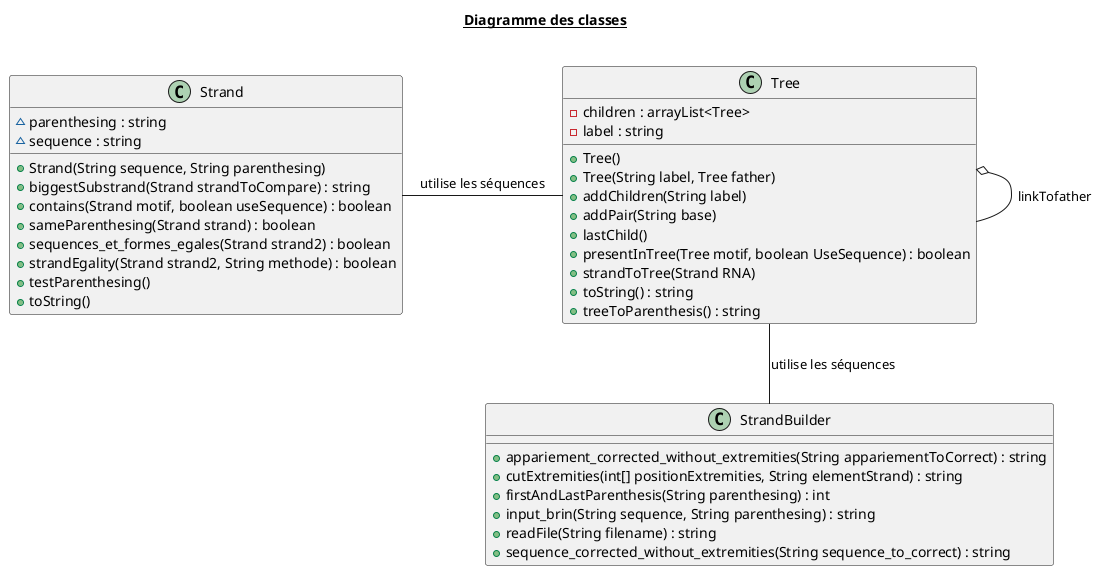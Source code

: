 @startuml

title __Diagramme des classes__\n

  

    class Strand {
        ~ parenthesing : string
        ~ sequence : string
        + Strand(String sequence, String parenthesing)
        + biggestSubstrand(Strand strandToCompare) : string
        + contains(Strand motif, boolean useSequence) : boolean
        + sameParenthesing(Strand strand) : boolean
        + sequences_et_formes_egales(Strand strand2) : boolean
        + strandEgality(Strand strand2, String methode) : boolean
        + testParenthesing()
        + toString()
    }
  

    class StrandBuilder {
        + appariement_corrected_without_extremities(String appariementToCorrect) : string
        + cutExtremities(int[] positionExtremities, String elementStrand) : string
        + firstAndLastParenthesis(String parenthesing) : int
        + input_brin(String sequence, String parenthesing) : string
        + readFile(String filename) : string
        + sequence_corrected_without_extremities(String sequence_to_correct) : string
    }


    class Tree {
        - children : arrayList<Tree>
        - label : string
        + Tree()
        + Tree(String label, Tree father)
        + addChildren(String label)
        + addPair(String base)
        + lastChild()
        + presentInTree(Tree motif, boolean UseSequence) : boolean
        + strandToTree(Strand RNA)
        + toString() : string
        + treeToParenthesis() : string
    }
  
  Tree -down- StrandBuilder : utilise les séquences
  Strand -right- Tree : utilise les séquences
  Tree o-- Tree : linkTofather



@enduml
